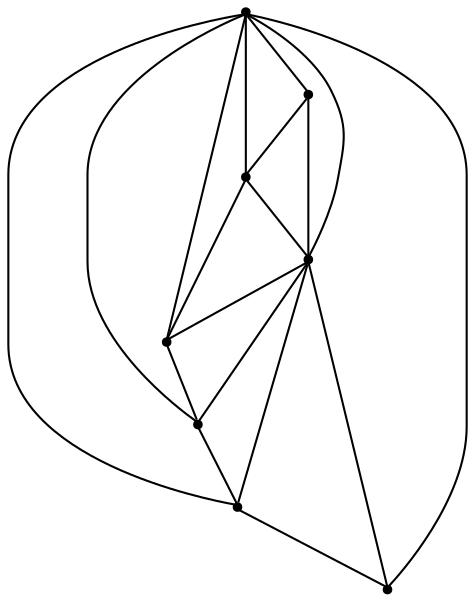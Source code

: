 graph {
  node [shape=point,comment="{\"directed\":false,\"doi\":\"10.1007/978-3-540-77537-9_13\",\"figure\":\"8\"}"]

  v0 [pos="933.4983510926712,816.517599695379"]
  v1 [pos="775.0096491968909,1206.6552456248887"]
  v2 [pos="759.8108449625414,892.1742719476872"]
  v3 [pos="763.0048978938612,1134.278879547119"]
  v4 [pos="576.9040209393168,816.517599695379"]
  v5 [pos="757.9302948619043,1073.056673847545"]
  v6 [pos="758.3806368716928,923.8274202520195"]
  v7 [pos="755.8036886525708,1016.969645760276"]

  v0 -- v1 [id="-1",pos="933.4983510926712,816.517599695379 775.0096491968909,1206.6552456248887 775.0096491968909,1206.6552456248887 775.0096491968909,1206.6552456248887"]
  v4 -- v7 [id="-2",pos="576.9040209393168,816.517599695379 755.8036886525708,1016.969645760276 755.8036886525708,1016.969645760276 755.8036886525708,1016.969645760276"]
  v4 -- v5 [id="-3",pos="576.9040209393168,816.517599695379 757.9302948619043,1073.056673847545 757.9302948619043,1073.056673847545 757.9302948619043,1073.056673847545"]
  v4 -- v0 [id="-4",pos="576.9040209393168,816.517599695379 933.4983510926712,816.517599695379 933.4983510926712,816.517599695379 933.4983510926712,816.517599695379"]
  v7 -- v0 [id="-5",pos="755.8036886525708,1016.969645760276 933.4983510926712,816.517599695379 933.4983510926712,816.517599695379 933.4983510926712,816.517599695379"]
  v7 -- v6 [id="-6",pos="755.8036886525708,1016.969645760276 758.3806368716928,923.8274202520195 758.3806368716928,923.8274202520195 758.3806368716928,923.8274202520195"]
  v5 -- v7 [id="-7",pos="757.9302948619043,1073.056673847545 755.8036886525708,1016.969645760276 755.8036886525708,1016.969645760276 755.8036886525708,1016.969645760276"]
  v5 -- v0 [id="-8",pos="757.9302948619043,1073.056673847545 933.4983510926712,816.517599695379 933.4983510926712,816.517599695379 933.4983510926712,816.517599695379"]
  v6 -- v0 [id="-9",pos="758.3806368716928,923.8274202520195 933.4983510926712,816.517599695379 933.4983510926712,816.517599695379 933.4983510926712,816.517599695379"]
  v6 -- v4 [id="-10",pos="758.3806368716928,923.8274202520195 576.9040209393168,816.517599695379 576.9040209393168,816.517599695379 576.9040209393168,816.517599695379"]
  v6 -- v2 [id="-11",pos="758.3806368716928,923.8274202520195 759.8108449625414,892.1742719476872 759.8108449625414,892.1742719476872 759.8108449625414,892.1742719476872"]
  v2 -- v4 [id="-12",pos="759.8108449625414,892.1742719476872 576.9040209393168,816.517599695379 576.9040209393168,816.517599695379 576.9040209393168,816.517599695379"]
  v3 -- v4 [id="-13",pos="763.0048978938612,1134.278879547119 576.9040209393168,816.517599695379 576.9040209393168,816.517599695379 576.9040209393168,816.517599695379"]
  v3 -- v5 [id="-14",pos="763.0048978938612,1134.278879547119 757.9302948619043,1073.056673847545 757.9302948619043,1073.056673847545 757.9302948619043,1073.056673847545"]
  v1 -- v4 [id="-15",pos="775.0096491968909,1206.6552456248887 576.9040209393168,816.517599695379 576.9040209393168,816.517599695379 576.9040209393168,816.517599695379"]
  v1 -- v3 [id="-16",pos="775.0096491968909,1206.6552456248887 763.0048978938612,1134.278879547119 763.0048978938612,1134.278879547119 763.0048978938612,1134.278879547119"]
  v0 -- v3 [id="-17",pos="933.4983510926712,816.517599695379 763.0048978938612,1134.278879547119 763.0048978938612,1134.278879547119 763.0048978938612,1134.278879547119"]
  v0 -- v2 [id="-18",pos="933.4983510926712,816.517599695379 759.8108449625414,892.1742719476872 759.8108449625414,892.1742719476872 759.8108449625414,892.1742719476872"]
}
